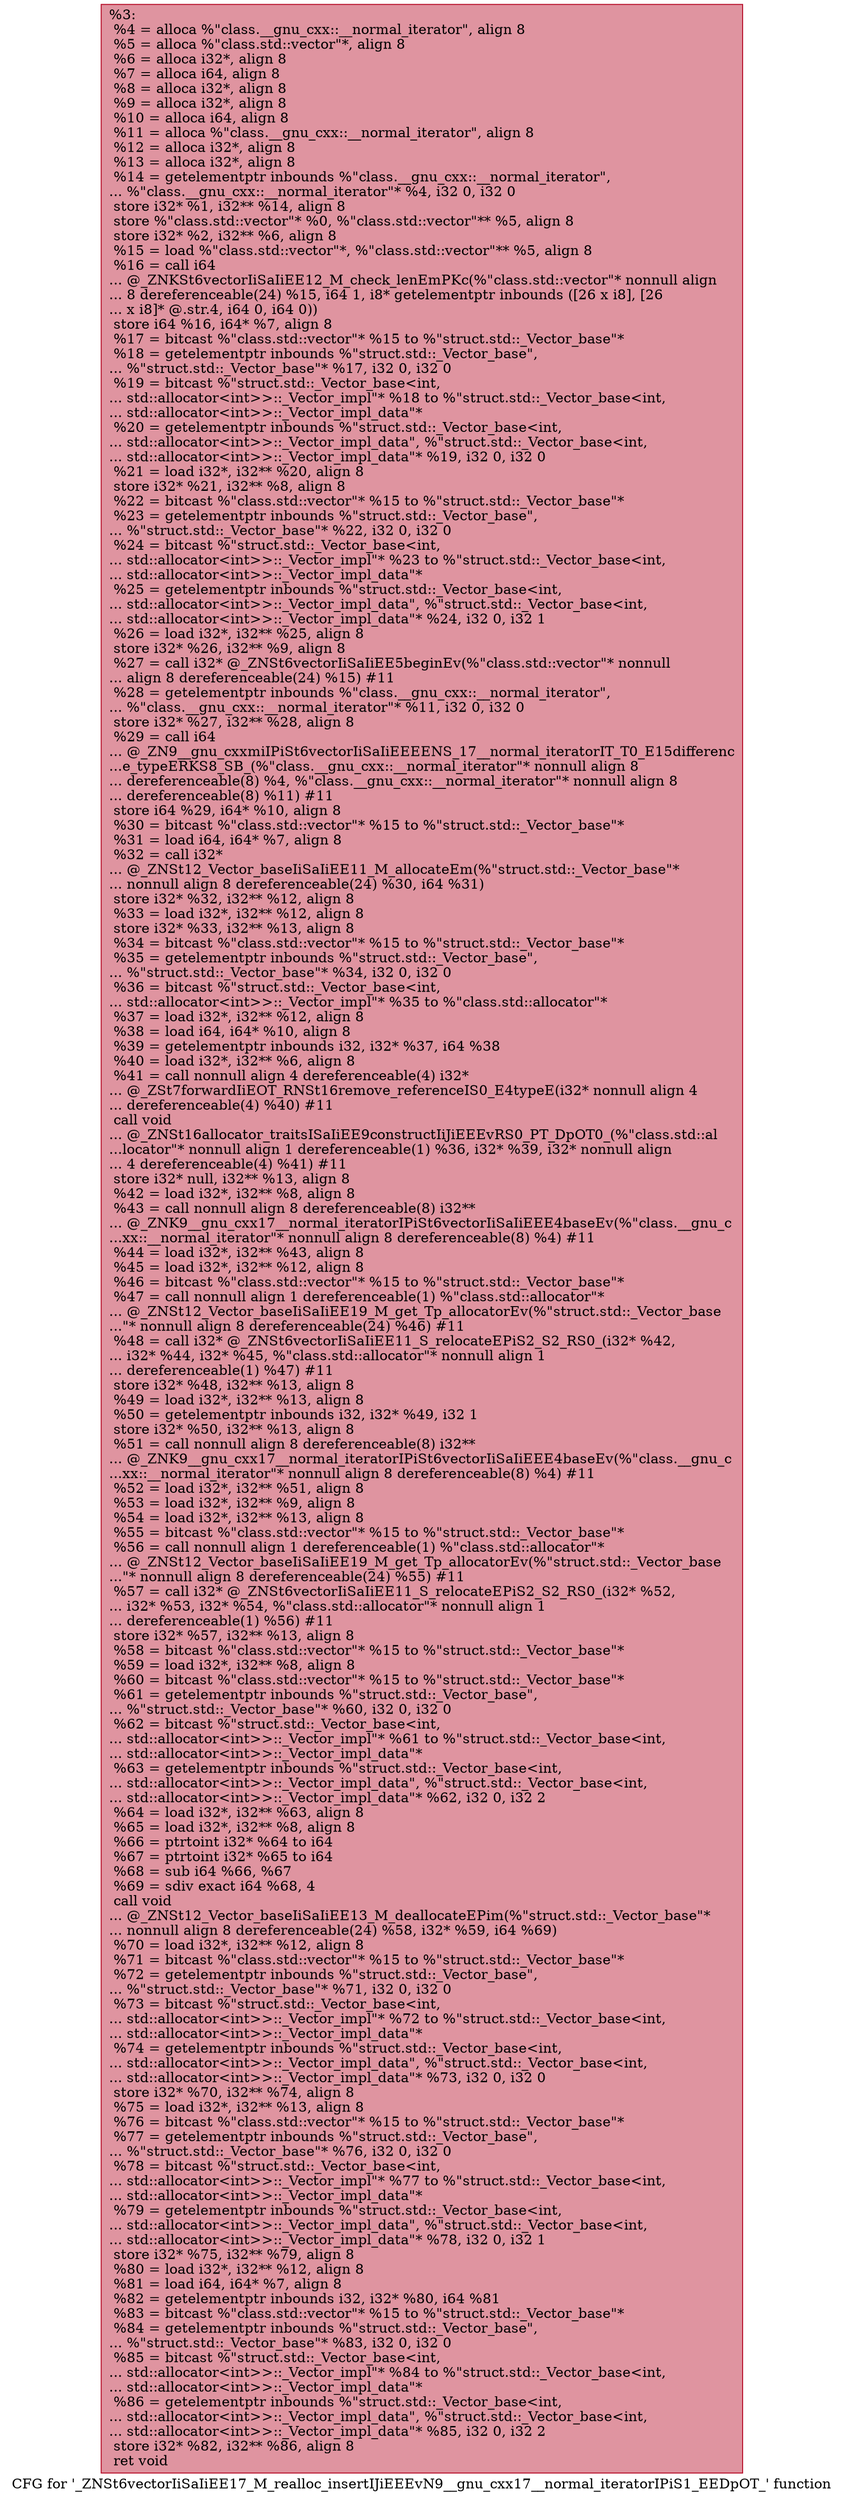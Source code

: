 digraph "CFG for '_ZNSt6vectorIiSaIiEE17_M_realloc_insertIJiEEEvN9__gnu_cxx17__normal_iteratorIPiS1_EEDpOT_' function" {
	label="CFG for '_ZNSt6vectorIiSaIiEE17_M_realloc_insertIJiEEEvN9__gnu_cxx17__normal_iteratorIPiS1_EEDpOT_' function";

	Node0x55d23e8e08a0 [shape=record,color="#b70d28ff", style=filled, fillcolor="#b70d2870",label="{%3:\l  %4 = alloca %\"class.__gnu_cxx::__normal_iterator\", align 8\l  %5 = alloca %\"class.std::vector\"*, align 8\l  %6 = alloca i32*, align 8\l  %7 = alloca i64, align 8\l  %8 = alloca i32*, align 8\l  %9 = alloca i32*, align 8\l  %10 = alloca i64, align 8\l  %11 = alloca %\"class.__gnu_cxx::__normal_iterator\", align 8\l  %12 = alloca i32*, align 8\l  %13 = alloca i32*, align 8\l  %14 = getelementptr inbounds %\"class.__gnu_cxx::__normal_iterator\",\l... %\"class.__gnu_cxx::__normal_iterator\"* %4, i32 0, i32 0\l  store i32* %1, i32** %14, align 8\l  store %\"class.std::vector\"* %0, %\"class.std::vector\"** %5, align 8\l  store i32* %2, i32** %6, align 8\l  %15 = load %\"class.std::vector\"*, %\"class.std::vector\"** %5, align 8\l  %16 = call i64\l... @_ZNKSt6vectorIiSaIiEE12_M_check_lenEmPKc(%\"class.std::vector\"* nonnull align\l... 8 dereferenceable(24) %15, i64 1, i8* getelementptr inbounds ([26 x i8], [26\l... x i8]* @.str.4, i64 0, i64 0))\l  store i64 %16, i64* %7, align 8\l  %17 = bitcast %\"class.std::vector\"* %15 to %\"struct.std::_Vector_base\"*\l  %18 = getelementptr inbounds %\"struct.std::_Vector_base\",\l... %\"struct.std::_Vector_base\"* %17, i32 0, i32 0\l  %19 = bitcast %\"struct.std::_Vector_base\<int,\l... std::allocator\<int\>\>::_Vector_impl\"* %18 to %\"struct.std::_Vector_base\<int,\l... std::allocator\<int\>\>::_Vector_impl_data\"*\l  %20 = getelementptr inbounds %\"struct.std::_Vector_base\<int,\l... std::allocator\<int\>\>::_Vector_impl_data\", %\"struct.std::_Vector_base\<int,\l... std::allocator\<int\>\>::_Vector_impl_data\"* %19, i32 0, i32 0\l  %21 = load i32*, i32** %20, align 8\l  store i32* %21, i32** %8, align 8\l  %22 = bitcast %\"class.std::vector\"* %15 to %\"struct.std::_Vector_base\"*\l  %23 = getelementptr inbounds %\"struct.std::_Vector_base\",\l... %\"struct.std::_Vector_base\"* %22, i32 0, i32 0\l  %24 = bitcast %\"struct.std::_Vector_base\<int,\l... std::allocator\<int\>\>::_Vector_impl\"* %23 to %\"struct.std::_Vector_base\<int,\l... std::allocator\<int\>\>::_Vector_impl_data\"*\l  %25 = getelementptr inbounds %\"struct.std::_Vector_base\<int,\l... std::allocator\<int\>\>::_Vector_impl_data\", %\"struct.std::_Vector_base\<int,\l... std::allocator\<int\>\>::_Vector_impl_data\"* %24, i32 0, i32 1\l  %26 = load i32*, i32** %25, align 8\l  store i32* %26, i32** %9, align 8\l  %27 = call i32* @_ZNSt6vectorIiSaIiEE5beginEv(%\"class.std::vector\"* nonnull\l... align 8 dereferenceable(24) %15) #11\l  %28 = getelementptr inbounds %\"class.__gnu_cxx::__normal_iterator\",\l... %\"class.__gnu_cxx::__normal_iterator\"* %11, i32 0, i32 0\l  store i32* %27, i32** %28, align 8\l  %29 = call i64\l... @_ZN9__gnu_cxxmiIPiSt6vectorIiSaIiEEEENS_17__normal_iteratorIT_T0_E15differenc\l...e_typeERKS8_SB_(%\"class.__gnu_cxx::__normal_iterator\"* nonnull align 8\l... dereferenceable(8) %4, %\"class.__gnu_cxx::__normal_iterator\"* nonnull align 8\l... dereferenceable(8) %11) #11\l  store i64 %29, i64* %10, align 8\l  %30 = bitcast %\"class.std::vector\"* %15 to %\"struct.std::_Vector_base\"*\l  %31 = load i64, i64* %7, align 8\l  %32 = call i32*\l... @_ZNSt12_Vector_baseIiSaIiEE11_M_allocateEm(%\"struct.std::_Vector_base\"*\l... nonnull align 8 dereferenceable(24) %30, i64 %31)\l  store i32* %32, i32** %12, align 8\l  %33 = load i32*, i32** %12, align 8\l  store i32* %33, i32** %13, align 8\l  %34 = bitcast %\"class.std::vector\"* %15 to %\"struct.std::_Vector_base\"*\l  %35 = getelementptr inbounds %\"struct.std::_Vector_base\",\l... %\"struct.std::_Vector_base\"* %34, i32 0, i32 0\l  %36 = bitcast %\"struct.std::_Vector_base\<int,\l... std::allocator\<int\>\>::_Vector_impl\"* %35 to %\"class.std::allocator\"*\l  %37 = load i32*, i32** %12, align 8\l  %38 = load i64, i64* %10, align 8\l  %39 = getelementptr inbounds i32, i32* %37, i64 %38\l  %40 = load i32*, i32** %6, align 8\l  %41 = call nonnull align 4 dereferenceable(4) i32*\l... @_ZSt7forwardIiEOT_RNSt16remove_referenceIS0_E4typeE(i32* nonnull align 4\l... dereferenceable(4) %40) #11\l  call void\l... @_ZNSt16allocator_traitsISaIiEE9constructIiJiEEEvRS0_PT_DpOT0_(%\"class.std::al\l...locator\"* nonnull align 1 dereferenceable(1) %36, i32* %39, i32* nonnull align\l... 4 dereferenceable(4) %41) #11\l  store i32* null, i32** %13, align 8\l  %42 = load i32*, i32** %8, align 8\l  %43 = call nonnull align 8 dereferenceable(8) i32**\l... @_ZNK9__gnu_cxx17__normal_iteratorIPiSt6vectorIiSaIiEEE4baseEv(%\"class.__gnu_c\l...xx::__normal_iterator\"* nonnull align 8 dereferenceable(8) %4) #11\l  %44 = load i32*, i32** %43, align 8\l  %45 = load i32*, i32** %12, align 8\l  %46 = bitcast %\"class.std::vector\"* %15 to %\"struct.std::_Vector_base\"*\l  %47 = call nonnull align 1 dereferenceable(1) %\"class.std::allocator\"*\l... @_ZNSt12_Vector_baseIiSaIiEE19_M_get_Tp_allocatorEv(%\"struct.std::_Vector_base\l...\"* nonnull align 8 dereferenceable(24) %46) #11\l  %48 = call i32* @_ZNSt6vectorIiSaIiEE11_S_relocateEPiS2_S2_RS0_(i32* %42,\l... i32* %44, i32* %45, %\"class.std::allocator\"* nonnull align 1\l... dereferenceable(1) %47) #11\l  store i32* %48, i32** %13, align 8\l  %49 = load i32*, i32** %13, align 8\l  %50 = getelementptr inbounds i32, i32* %49, i32 1\l  store i32* %50, i32** %13, align 8\l  %51 = call nonnull align 8 dereferenceable(8) i32**\l... @_ZNK9__gnu_cxx17__normal_iteratorIPiSt6vectorIiSaIiEEE4baseEv(%\"class.__gnu_c\l...xx::__normal_iterator\"* nonnull align 8 dereferenceable(8) %4) #11\l  %52 = load i32*, i32** %51, align 8\l  %53 = load i32*, i32** %9, align 8\l  %54 = load i32*, i32** %13, align 8\l  %55 = bitcast %\"class.std::vector\"* %15 to %\"struct.std::_Vector_base\"*\l  %56 = call nonnull align 1 dereferenceable(1) %\"class.std::allocator\"*\l... @_ZNSt12_Vector_baseIiSaIiEE19_M_get_Tp_allocatorEv(%\"struct.std::_Vector_base\l...\"* nonnull align 8 dereferenceable(24) %55) #11\l  %57 = call i32* @_ZNSt6vectorIiSaIiEE11_S_relocateEPiS2_S2_RS0_(i32* %52,\l... i32* %53, i32* %54, %\"class.std::allocator\"* nonnull align 1\l... dereferenceable(1) %56) #11\l  store i32* %57, i32** %13, align 8\l  %58 = bitcast %\"class.std::vector\"* %15 to %\"struct.std::_Vector_base\"*\l  %59 = load i32*, i32** %8, align 8\l  %60 = bitcast %\"class.std::vector\"* %15 to %\"struct.std::_Vector_base\"*\l  %61 = getelementptr inbounds %\"struct.std::_Vector_base\",\l... %\"struct.std::_Vector_base\"* %60, i32 0, i32 0\l  %62 = bitcast %\"struct.std::_Vector_base\<int,\l... std::allocator\<int\>\>::_Vector_impl\"* %61 to %\"struct.std::_Vector_base\<int,\l... std::allocator\<int\>\>::_Vector_impl_data\"*\l  %63 = getelementptr inbounds %\"struct.std::_Vector_base\<int,\l... std::allocator\<int\>\>::_Vector_impl_data\", %\"struct.std::_Vector_base\<int,\l... std::allocator\<int\>\>::_Vector_impl_data\"* %62, i32 0, i32 2\l  %64 = load i32*, i32** %63, align 8\l  %65 = load i32*, i32** %8, align 8\l  %66 = ptrtoint i32* %64 to i64\l  %67 = ptrtoint i32* %65 to i64\l  %68 = sub i64 %66, %67\l  %69 = sdiv exact i64 %68, 4\l  call void\l... @_ZNSt12_Vector_baseIiSaIiEE13_M_deallocateEPim(%\"struct.std::_Vector_base\"*\l... nonnull align 8 dereferenceable(24) %58, i32* %59, i64 %69)\l  %70 = load i32*, i32** %12, align 8\l  %71 = bitcast %\"class.std::vector\"* %15 to %\"struct.std::_Vector_base\"*\l  %72 = getelementptr inbounds %\"struct.std::_Vector_base\",\l... %\"struct.std::_Vector_base\"* %71, i32 0, i32 0\l  %73 = bitcast %\"struct.std::_Vector_base\<int,\l... std::allocator\<int\>\>::_Vector_impl\"* %72 to %\"struct.std::_Vector_base\<int,\l... std::allocator\<int\>\>::_Vector_impl_data\"*\l  %74 = getelementptr inbounds %\"struct.std::_Vector_base\<int,\l... std::allocator\<int\>\>::_Vector_impl_data\", %\"struct.std::_Vector_base\<int,\l... std::allocator\<int\>\>::_Vector_impl_data\"* %73, i32 0, i32 0\l  store i32* %70, i32** %74, align 8\l  %75 = load i32*, i32** %13, align 8\l  %76 = bitcast %\"class.std::vector\"* %15 to %\"struct.std::_Vector_base\"*\l  %77 = getelementptr inbounds %\"struct.std::_Vector_base\",\l... %\"struct.std::_Vector_base\"* %76, i32 0, i32 0\l  %78 = bitcast %\"struct.std::_Vector_base\<int,\l... std::allocator\<int\>\>::_Vector_impl\"* %77 to %\"struct.std::_Vector_base\<int,\l... std::allocator\<int\>\>::_Vector_impl_data\"*\l  %79 = getelementptr inbounds %\"struct.std::_Vector_base\<int,\l... std::allocator\<int\>\>::_Vector_impl_data\", %\"struct.std::_Vector_base\<int,\l... std::allocator\<int\>\>::_Vector_impl_data\"* %78, i32 0, i32 1\l  store i32* %75, i32** %79, align 8\l  %80 = load i32*, i32** %12, align 8\l  %81 = load i64, i64* %7, align 8\l  %82 = getelementptr inbounds i32, i32* %80, i64 %81\l  %83 = bitcast %\"class.std::vector\"* %15 to %\"struct.std::_Vector_base\"*\l  %84 = getelementptr inbounds %\"struct.std::_Vector_base\",\l... %\"struct.std::_Vector_base\"* %83, i32 0, i32 0\l  %85 = bitcast %\"struct.std::_Vector_base\<int,\l... std::allocator\<int\>\>::_Vector_impl\"* %84 to %\"struct.std::_Vector_base\<int,\l... std::allocator\<int\>\>::_Vector_impl_data\"*\l  %86 = getelementptr inbounds %\"struct.std::_Vector_base\<int,\l... std::allocator\<int\>\>::_Vector_impl_data\", %\"struct.std::_Vector_base\<int,\l... std::allocator\<int\>\>::_Vector_impl_data\"* %85, i32 0, i32 2\l  store i32* %82, i32** %86, align 8\l  ret void\l}"];
}

